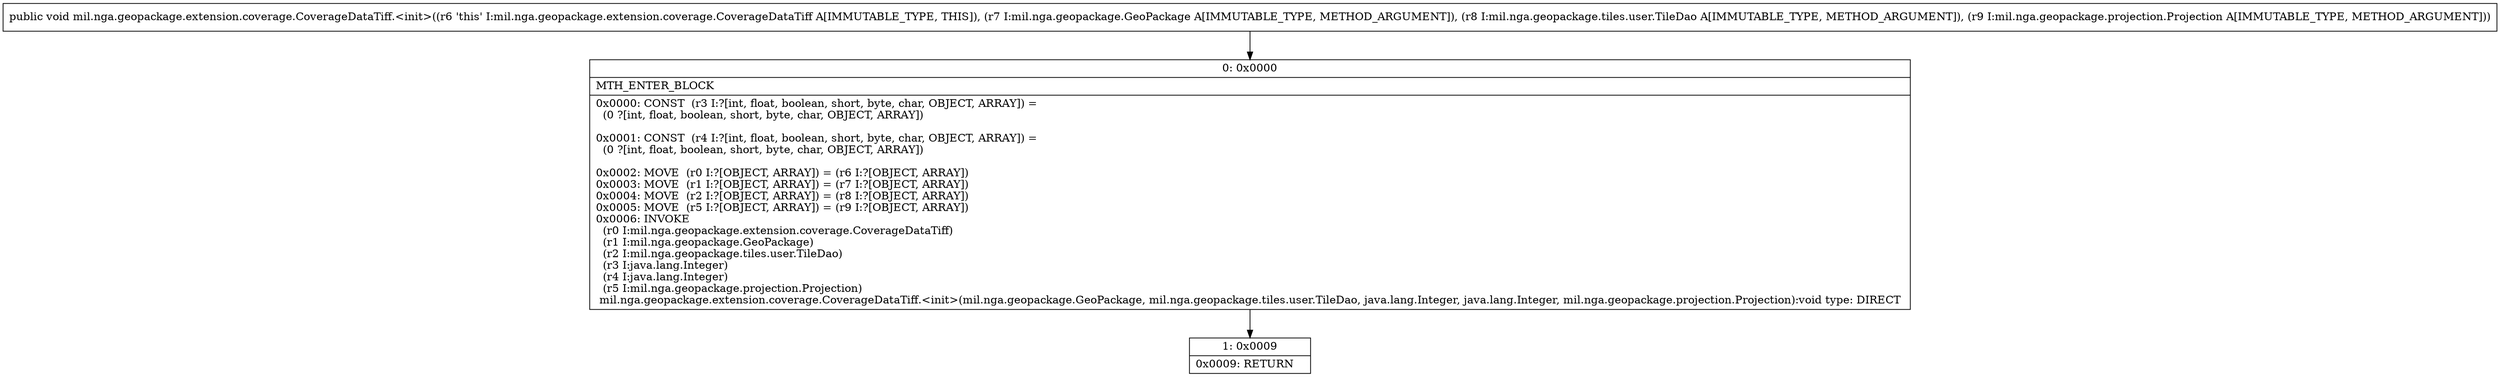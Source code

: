 digraph "CFG formil.nga.geopackage.extension.coverage.CoverageDataTiff.\<init\>(Lmil\/nga\/geopackage\/GeoPackage;Lmil\/nga\/geopackage\/tiles\/user\/TileDao;Lmil\/nga\/geopackage\/projection\/Projection;)V" {
Node_0 [shape=record,label="{0\:\ 0x0000|MTH_ENTER_BLOCK\l|0x0000: CONST  (r3 I:?[int, float, boolean, short, byte, char, OBJECT, ARRAY]) = \l  (0 ?[int, float, boolean, short, byte, char, OBJECT, ARRAY])\l \l0x0001: CONST  (r4 I:?[int, float, boolean, short, byte, char, OBJECT, ARRAY]) = \l  (0 ?[int, float, boolean, short, byte, char, OBJECT, ARRAY])\l \l0x0002: MOVE  (r0 I:?[OBJECT, ARRAY]) = (r6 I:?[OBJECT, ARRAY]) \l0x0003: MOVE  (r1 I:?[OBJECT, ARRAY]) = (r7 I:?[OBJECT, ARRAY]) \l0x0004: MOVE  (r2 I:?[OBJECT, ARRAY]) = (r8 I:?[OBJECT, ARRAY]) \l0x0005: MOVE  (r5 I:?[OBJECT, ARRAY]) = (r9 I:?[OBJECT, ARRAY]) \l0x0006: INVOKE  \l  (r0 I:mil.nga.geopackage.extension.coverage.CoverageDataTiff)\l  (r1 I:mil.nga.geopackage.GeoPackage)\l  (r2 I:mil.nga.geopackage.tiles.user.TileDao)\l  (r3 I:java.lang.Integer)\l  (r4 I:java.lang.Integer)\l  (r5 I:mil.nga.geopackage.projection.Projection)\l mil.nga.geopackage.extension.coverage.CoverageDataTiff.\<init\>(mil.nga.geopackage.GeoPackage, mil.nga.geopackage.tiles.user.TileDao, java.lang.Integer, java.lang.Integer, mil.nga.geopackage.projection.Projection):void type: DIRECT \l}"];
Node_1 [shape=record,label="{1\:\ 0x0009|0x0009: RETURN   \l}"];
MethodNode[shape=record,label="{public void mil.nga.geopackage.extension.coverage.CoverageDataTiff.\<init\>((r6 'this' I:mil.nga.geopackage.extension.coverage.CoverageDataTiff A[IMMUTABLE_TYPE, THIS]), (r7 I:mil.nga.geopackage.GeoPackage A[IMMUTABLE_TYPE, METHOD_ARGUMENT]), (r8 I:mil.nga.geopackage.tiles.user.TileDao A[IMMUTABLE_TYPE, METHOD_ARGUMENT]), (r9 I:mil.nga.geopackage.projection.Projection A[IMMUTABLE_TYPE, METHOD_ARGUMENT])) }"];
MethodNode -> Node_0;
Node_0 -> Node_1;
}


